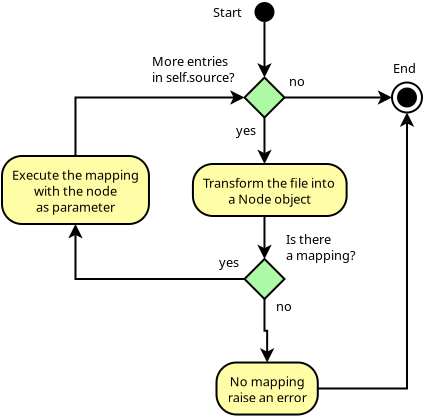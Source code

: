 <?xml version="1.0" encoding="UTF-8"?>
<dia:diagram xmlns:dia="http://www.lysator.liu.se/~alla/dia/">
  <dia:layer name="Fondo" visible="true" active="true">
	<dia:object type="UML - State Term" version="0" id="O0">
	  <dia:attribute name="obj_pos">
		<dia:point val="14.624,1.75"/>
	  </dia:attribute>
	  <dia:attribute name="obj_bb">
		<dia:rectangle val="14.574,1.7;15.674,2.8"/>
	  </dia:attribute>
	  <dia:attribute name="meta">
		<dia:composite type="dict"/>
	  </dia:attribute>
	  <dia:attribute name="elem_corner">
		<dia:point val="14.624,1.75"/>
	  </dia:attribute>
	  <dia:attribute name="elem_width">
		<dia:real val="1"/>
	  </dia:attribute>
	  <dia:attribute name="elem_height">
		<dia:real val="1"/>
	  </dia:attribute>
	  <dia:attribute name="line_colour">
		<dia:color val="#000000"/>
	  </dia:attribute>
	  <dia:attribute name="fill_colour">
		<dia:color val="#ffffff"/>
	  </dia:attribute>
	  <dia:attribute name="is_final">
		<dia:boolean val="false"/>
	  </dia:attribute>
	</dia:object>
	<dia:object type="UML - State Term" version="0" id="O1">
	  <dia:attribute name="obj_pos">
		<dia:point val="21.5,5.775"/>
	  </dia:attribute>
	  <dia:attribute name="obj_bb">
		<dia:rectangle val="21.45,5.725;23.05,7.325"/>
	  </dia:attribute>
	  <dia:attribute name="meta">
		<dia:composite type="dict"/>
	  </dia:attribute>
	  <dia:attribute name="elem_corner">
		<dia:point val="21.5,5.775"/>
	  </dia:attribute>
	  <dia:attribute name="elem_width">
		<dia:real val="1.5"/>
	  </dia:attribute>
	  <dia:attribute name="elem_height">
		<dia:real val="1.5"/>
	  </dia:attribute>
	  <dia:attribute name="line_colour">
		<dia:color val="#000000"/>
	  </dia:attribute>
	  <dia:attribute name="fill_colour">
		<dia:color val="#ffffff"/>
	  </dia:attribute>
	  <dia:attribute name="is_final">
		<dia:boolean val="true"/>
	  </dia:attribute>
	</dia:object>
	<dia:object type="UML - Branch" version="0" id="O2">
	  <dia:attribute name="obj_pos">
		<dia:point val="14.124,5.525"/>
	  </dia:attribute>
	  <dia:attribute name="obj_bb">
		<dia:rectangle val="14.053,5.454;16.194,7.596"/>
	  </dia:attribute>
	  <dia:attribute name="meta">
		<dia:composite type="dict"/>
	  </dia:attribute>
	  <dia:attribute name="elem_corner">
		<dia:point val="14.124,5.525"/>
	  </dia:attribute>
	  <dia:attribute name="elem_width">
		<dia:real val="2"/>
	  </dia:attribute>
	  <dia:attribute name="elem_height">
		<dia:real val="2"/>
	  </dia:attribute>
	  <dia:attribute name="line_colour">
		<dia:color val="#000000"/>
	  </dia:attribute>
	  <dia:attribute name="fill_colour">
		<dia:color val="#aef9a5"/>
	  </dia:attribute>
	</dia:object>
	<dia:object type="UML - Branch" version="0" id="O3">
	  <dia:attribute name="obj_pos">
		<dia:point val="14.124,14.6"/>
	  </dia:attribute>
	  <dia:attribute name="obj_bb">
		<dia:rectangle val="14.053,14.529;16.194,16.671"/>
	  </dia:attribute>
	  <dia:attribute name="meta">
		<dia:composite type="dict"/>
	  </dia:attribute>
	  <dia:attribute name="elem_corner">
		<dia:point val="14.124,14.6"/>
	  </dia:attribute>
	  <dia:attribute name="elem_width">
		<dia:real val="2"/>
	  </dia:attribute>
	  <dia:attribute name="elem_height">
		<dia:real val="2"/>
	  </dia:attribute>
	  <dia:attribute name="line_colour">
		<dia:color val="#000000"/>
	  </dia:attribute>
	  <dia:attribute name="fill_colour">
		<dia:color val="#aef9a5"/>
	  </dia:attribute>
	</dia:object>
	<dia:object type="UML - Activity" version="0" id="O4">
	  <dia:attribute name="obj_pos">
		<dia:point val="11.546,9.85"/>
	  </dia:attribute>
	  <dia:attribute name="obj_bb">
		<dia:rectangle val="11.496,9.8;18.751,12.5"/>
	  </dia:attribute>
	  <dia:attribute name="meta">
		<dia:composite type="dict"/>
	  </dia:attribute>
	  <dia:attribute name="elem_corner">
		<dia:point val="11.546,9.85"/>
	  </dia:attribute>
	  <dia:attribute name="elem_width">
		<dia:real val="7.155"/>
	  </dia:attribute>
	  <dia:attribute name="elem_height">
		<dia:real val="2.6"/>
	  </dia:attribute>
	  <dia:attribute name="line_colour">
		<dia:color val="#000000"/>
	  </dia:attribute>
	  <dia:attribute name="fill_colour">
		<dia:color val="#fffea6"/>
	  </dia:attribute>
	  <dia:attribute name="text">
		<dia:composite type="text">
		  <dia:attribute name="string">
			<dia:string>#Transform the file into
a Node object#</dia:string>
		  </dia:attribute>
		  <dia:attribute name="font">
			<dia:font family="sans" style="0" name="Helvetica"/>
		  </dia:attribute>
		  <dia:attribute name="height">
			<dia:real val="0.8"/>
		  </dia:attribute>
		  <dia:attribute name="pos">
			<dia:point val="15.124,10.93"/>
		  </dia:attribute>
		  <dia:attribute name="color">
			<dia:color val="#000000"/>
		  </dia:attribute>
		  <dia:attribute name="alignment">
			<dia:enum val="1"/>
		  </dia:attribute>
		</dia:composite>
	  </dia:attribute>
	</dia:object>
	<dia:object type="Standard - Line" version="0" id="O5">
	  <dia:attribute name="obj_pos">
		<dia:point val="15.124,2.75"/>
	  </dia:attribute>
	  <dia:attribute name="obj_bb">
		<dia:rectangle val="14.762,2.7;15.486,5.637"/>
	  </dia:attribute>
	  <dia:attribute name="conn_endpoints">
		<dia:point val="15.124,2.75"/>
		<dia:point val="15.124,5.525"/>
	  </dia:attribute>
	  <dia:attribute name="numcp">
		<dia:int val="1"/>
	  </dia:attribute>
	  <dia:attribute name="end_arrow">
		<dia:enum val="22"/>
	  </dia:attribute>
	  <dia:attribute name="end_arrow_length">
		<dia:real val="0.5"/>
	  </dia:attribute>
	  <dia:attribute name="end_arrow_width">
		<dia:real val="0.5"/>
	  </dia:attribute>
	  <dia:connections>
		<dia:connection handle="0" to="O0" connection="6"/>
		<dia:connection handle="1" to="O2" connection="1"/>
	  </dia:connections>
	</dia:object>
	<dia:object type="Standard - Line" version="0" id="O6">
	  <dia:attribute name="obj_pos">
		<dia:point val="16.124,6.525"/>
	  </dia:attribute>
	  <dia:attribute name="obj_bb">
		<dia:rectangle val="16.074,6.163;21.612,6.887"/>
	  </dia:attribute>
	  <dia:attribute name="conn_endpoints">
		<dia:point val="16.124,6.525"/>
		<dia:point val="21.5,6.525"/>
	  </dia:attribute>
	  <dia:attribute name="numcp">
		<dia:int val="1"/>
	  </dia:attribute>
	  <dia:attribute name="end_arrow">
		<dia:enum val="22"/>
	  </dia:attribute>
	  <dia:attribute name="end_arrow_length">
		<dia:real val="0.5"/>
	  </dia:attribute>
	  <dia:attribute name="end_arrow_width">
		<dia:real val="0.5"/>
	  </dia:attribute>
	  <dia:connections>
		<dia:connection handle="0" to="O2" connection="2"/>
		<dia:connection handle="1" to="O1" connection="3"/>
	  </dia:connections>
	</dia:object>
	<dia:object type="Standard - Line" version="0" id="O7">
	  <dia:attribute name="obj_pos">
		<dia:point val="15.124,7.525"/>
	  </dia:attribute>
	  <dia:attribute name="obj_bb">
		<dia:rectangle val="14.762,7.475;15.486,9.962"/>
	  </dia:attribute>
	  <dia:attribute name="conn_endpoints">
		<dia:point val="15.124,7.525"/>
		<dia:point val="15.124,9.85"/>
	  </dia:attribute>
	  <dia:attribute name="numcp">
		<dia:int val="1"/>
	  </dia:attribute>
	  <dia:attribute name="end_arrow">
		<dia:enum val="22"/>
	  </dia:attribute>
	  <dia:attribute name="end_arrow_length">
		<dia:real val="0.5"/>
	  </dia:attribute>
	  <dia:attribute name="end_arrow_width">
		<dia:real val="0.5"/>
	  </dia:attribute>
	  <dia:connections>
		<dia:connection handle="0" to="O2" connection="3"/>
		<dia:connection handle="1" to="O4" connection="1"/>
	  </dia:connections>
	</dia:object>
	<dia:object type="UML - Activity" version="0" id="O8">
	  <dia:attribute name="obj_pos">
		<dia:point val="2,9.45"/>
	  </dia:attribute>
	  <dia:attribute name="obj_bb">
		<dia:rectangle val="1.95,9.4;9.053,12.9"/>
	  </dia:attribute>
	  <dia:attribute name="meta">
		<dia:composite type="dict"/>
	  </dia:attribute>
	  <dia:attribute name="elem_corner">
		<dia:point val="2,9.45"/>
	  </dia:attribute>
	  <dia:attribute name="elem_width">
		<dia:real val="7.002"/>
	  </dia:attribute>
	  <dia:attribute name="elem_height">
		<dia:real val="3.4"/>
	  </dia:attribute>
	  <dia:attribute name="line_colour">
		<dia:color val="#000000"/>
	  </dia:attribute>
	  <dia:attribute name="fill_colour">
		<dia:color val="#fffea6"/>
	  </dia:attribute>
	  <dia:attribute name="text">
		<dia:composite type="text">
		  <dia:attribute name="string">
			<dia:string>#Execute the mapping
with the node
as parameter#</dia:string>
		  </dia:attribute>
		  <dia:attribute name="font">
			<dia:font family="sans" style="0" name="Helvetica"/>
		  </dia:attribute>
		  <dia:attribute name="height">
			<dia:real val="0.8"/>
		  </dia:attribute>
		  <dia:attribute name="pos">
			<dia:point val="5.501,10.53"/>
		  </dia:attribute>
		  <dia:attribute name="color">
			<dia:color val="#000000"/>
		  </dia:attribute>
		  <dia:attribute name="alignment">
			<dia:enum val="1"/>
		  </dia:attribute>
		</dia:composite>
	  </dia:attribute>
	</dia:object>
	<dia:object type="Standard - Line" version="0" id="O9">
	  <dia:attribute name="obj_pos">
		<dia:point val="15.124,12.45"/>
	  </dia:attribute>
	  <dia:attribute name="obj_bb">
		<dia:rectangle val="14.762,12.4;15.486,14.712"/>
	  </dia:attribute>
	  <dia:attribute name="conn_endpoints">
		<dia:point val="15.124,12.45"/>
		<dia:point val="15.124,14.6"/>
	  </dia:attribute>
	  <dia:attribute name="numcp">
		<dia:int val="1"/>
	  </dia:attribute>
	  <dia:attribute name="end_arrow">
		<dia:enum val="22"/>
	  </dia:attribute>
	  <dia:attribute name="end_arrow_length">
		<dia:real val="0.5"/>
	  </dia:attribute>
	  <dia:attribute name="end_arrow_width">
		<dia:real val="0.5"/>
	  </dia:attribute>
	  <dia:connections>
		<dia:connection handle="0" to="O4" connection="6"/>
		<dia:connection handle="1" to="O3" connection="1"/>
	  </dia:connections>
	</dia:object>
	<dia:object type="UML - Activity" version="0" id="O10">
	  <dia:attribute name="obj_pos">
		<dia:point val="12.725,19.775"/>
	  </dia:attribute>
	  <dia:attribute name="obj_bb">
		<dia:rectangle val="12.675,19.725;17.573,22.425"/>
	  </dia:attribute>
	  <dia:attribute name="meta">
		<dia:composite type="dict"/>
	  </dia:attribute>
	  <dia:attribute name="elem_corner">
		<dia:point val="12.725,19.775"/>
	  </dia:attribute>
	  <dia:attribute name="elem_width">
		<dia:real val="4.798"/>
	  </dia:attribute>
	  <dia:attribute name="elem_height">
		<dia:real val="2.6"/>
	  </dia:attribute>
	  <dia:attribute name="line_colour">
		<dia:color val="#000000"/>
	  </dia:attribute>
	  <dia:attribute name="fill_colour">
		<dia:color val="#fffea6"/>
	  </dia:attribute>
	  <dia:attribute name="text">
		<dia:composite type="text">
		  <dia:attribute name="string">
			<dia:string>#No mapping
raise an error#</dia:string>
		  </dia:attribute>
		  <dia:attribute name="font">
			<dia:font family="sans" style="0" name="Helvetica"/>
		  </dia:attribute>
		  <dia:attribute name="height">
			<dia:real val="0.8"/>
		  </dia:attribute>
		  <dia:attribute name="pos">
			<dia:point val="15.124,20.855"/>
		  </dia:attribute>
		  <dia:attribute name="color">
			<dia:color val="#000000"/>
		  </dia:attribute>
		  <dia:attribute name="alignment">
			<dia:enum val="1"/>
		  </dia:attribute>
		</dia:composite>
	  </dia:attribute>
	</dia:object>
	<dia:object type="Standard - ZigZagLine" version="1" id="O11">
	  <dia:attribute name="obj_pos">
		<dia:point val="5.501,9.45"/>
	  </dia:attribute>
	  <dia:attribute name="obj_bb">
		<dia:rectangle val="5.451,6.163;14.236,9.5"/>
	  </dia:attribute>
	  <dia:attribute name="orth_points">
		<dia:point val="5.501,9.45"/>
		<dia:point val="5.501,6.525"/>
		<dia:point val="14.124,6.525"/>
	  </dia:attribute>
	  <dia:attribute name="orth_orient">
		<dia:enum val="1"/>
		<dia:enum val="0"/>
	  </dia:attribute>
	  <dia:attribute name="autorouting">
		<dia:boolean val="true"/>
	  </dia:attribute>
	  <dia:attribute name="end_arrow">
		<dia:enum val="22"/>
	  </dia:attribute>
	  <dia:attribute name="end_arrow_length">
		<dia:real val="0.5"/>
	  </dia:attribute>
	  <dia:attribute name="end_arrow_width">
		<dia:real val="0.5"/>
	  </dia:attribute>
	  <dia:connections>
		<dia:connection handle="0" to="O8" connection="1"/>
		<dia:connection handle="1" to="O2" connection="0"/>
	  </dia:connections>
	</dia:object>
	<dia:object type="Standard - ZigZagLine" version="1" id="O12">
	  <dia:attribute name="obj_pos">
		<dia:point val="15.124,16.6"/>
	  </dia:attribute>
	  <dia:attribute name="obj_bb">
		<dia:rectangle val="14.512,16.6;15.236,20.137"/>
	  </dia:attribute>
	  <dia:attribute name="orth_points">
		<dia:point val="15.124,16.6"/>
		<dia:point val="15.124,16.6"/>
		<dia:point val="15.124,19.775"/>
		<dia:point val="15.124,19.775"/>
	  </dia:attribute>
	  <dia:attribute name="orth_orient">
		<dia:enum val="0"/>
		<dia:enum val="1"/>
		<dia:enum val="0"/>
	  </dia:attribute>
	  <dia:attribute name="autorouting">
		<dia:boolean val="true"/>
	  </dia:attribute>
	  <dia:attribute name="end_arrow">
		<dia:enum val="22"/>
	  </dia:attribute>
	  <dia:attribute name="end_arrow_length">
		<dia:real val="0.5"/>
	  </dia:attribute>
	  <dia:attribute name="end_arrow_width">
		<dia:real val="0.5"/>
	  </dia:attribute>
	  <dia:connections>
		<dia:connection handle="0" to="O3" connection="3"/>
		<dia:connection handle="1" to="O10" connection="1"/>
	  </dia:connections>
	</dia:object>
	<dia:object type="Standard - ZigZagLine" version="1" id="O13">
	  <dia:attribute name="obj_pos">
		<dia:point val="14.124,15.6"/>
	  </dia:attribute>
	  <dia:attribute name="obj_bb">
		<dia:rectangle val="5.139,12.738;14.174,15.65"/>
	  </dia:attribute>
	  <dia:attribute name="orth_points">
		<dia:point val="14.124,15.6"/>
		<dia:point val="5.501,15.6"/>
		<dia:point val="5.501,12.85"/>
	  </dia:attribute>
	  <dia:attribute name="orth_orient">
		<dia:enum val="0"/>
		<dia:enum val="1"/>
	  </dia:attribute>
	  <dia:attribute name="autorouting">
		<dia:boolean val="true"/>
	  </dia:attribute>
	  <dia:attribute name="end_arrow">
		<dia:enum val="22"/>
	  </dia:attribute>
	  <dia:attribute name="end_arrow_length">
		<dia:real val="0.5"/>
	  </dia:attribute>
	  <dia:attribute name="end_arrow_width">
		<dia:real val="0.5"/>
	  </dia:attribute>
	  <dia:connections>
		<dia:connection handle="0" to="O3" connection="0"/>
		<dia:connection handle="1" to="O8" connection="6"/>
	  </dia:connections>
	</dia:object>
	<dia:object type="Standard - Text" version="1" id="O14">
	  <dia:attribute name="obj_pos">
		<dia:point val="16.2,13.85"/>
	  </dia:attribute>
	  <dia:attribute name="obj_bb">
		<dia:rectangle val="16.2,13.27;19.538,14.787"/>
	  </dia:attribute>
	  <dia:attribute name="text">
		<dia:composite type="text">
		  <dia:attribute name="string">
			<dia:string>#Is there
a mapping?#</dia:string>
		  </dia:attribute>
		  <dia:attribute name="font">
			<dia:font family="sans" style="0" name="Helvetica"/>
		  </dia:attribute>
		  <dia:attribute name="height">
			<dia:real val="0.8"/>
		  </dia:attribute>
		  <dia:attribute name="pos">
			<dia:point val="16.2,13.85"/>
		  </dia:attribute>
		  <dia:attribute name="color">
			<dia:color val="#000000"/>
		  </dia:attribute>
		  <dia:attribute name="alignment">
			<dia:enum val="0"/>
		  </dia:attribute>
		</dia:composite>
	  </dia:attribute>
	  <dia:attribute name="valign">
		<dia:enum val="3"/>
	  </dia:attribute>
	</dia:object>
	<dia:object type="Standard - Text" version="1" id="O15">
	  <dia:attribute name="obj_pos">
		<dia:point val="21.55,5.3"/>
	  </dia:attribute>
	  <dia:attribute name="obj_bb">
		<dia:rectangle val="21.55,4.72;22.688,5.438"/>
	  </dia:attribute>
	  <dia:attribute name="text">
		<dia:composite type="text">
		  <dia:attribute name="string">
			<dia:string>#End#</dia:string>
		  </dia:attribute>
		  <dia:attribute name="font">
			<dia:font family="sans" style="0" name="Helvetica"/>
		  </dia:attribute>
		  <dia:attribute name="height">
			<dia:real val="0.8"/>
		  </dia:attribute>
		  <dia:attribute name="pos">
			<dia:point val="21.55,5.3"/>
		  </dia:attribute>
		  <dia:attribute name="color">
			<dia:color val="#000000"/>
		  </dia:attribute>
		  <dia:attribute name="alignment">
			<dia:enum val="0"/>
		  </dia:attribute>
		</dia:composite>
	  </dia:attribute>
	  <dia:attribute name="valign">
		<dia:enum val="3"/>
	  </dia:attribute>
	</dia:object>
	<dia:object type="Standard - Text" version="1" id="O16">
	  <dia:attribute name="obj_pos">
		<dia:point val="12.55,2.5"/>
	  </dia:attribute>
	  <dia:attribute name="obj_bb">
		<dia:rectangle val="12.55,1.92;13.9,2.638"/>
	  </dia:attribute>
	  <dia:attribute name="text">
		<dia:composite type="text">
		  <dia:attribute name="string">
			<dia:string>#Start#</dia:string>
		  </dia:attribute>
		  <dia:attribute name="font">
			<dia:font family="sans" style="0" name="Helvetica"/>
		  </dia:attribute>
		  <dia:attribute name="height">
			<dia:real val="0.8"/>
		  </dia:attribute>
		  <dia:attribute name="pos">
			<dia:point val="12.55,2.5"/>
		  </dia:attribute>
		  <dia:attribute name="color">
			<dia:color val="#000000"/>
		  </dia:attribute>
		  <dia:attribute name="alignment">
			<dia:enum val="0"/>
		  </dia:attribute>
		</dia:composite>
	  </dia:attribute>
	  <dia:attribute name="valign">
		<dia:enum val="3"/>
	  </dia:attribute>
	</dia:object>
	<dia:object type="Standard - Text" version="1" id="O17">
	  <dia:attribute name="obj_pos">
		<dia:point val="9.5,4.95"/>
	  </dia:attribute>
	  <dia:attribute name="obj_bb">
		<dia:rectangle val="9.5,4.37;13.62,5.888"/>
	  </dia:attribute>
	  <dia:attribute name="text">
		<dia:composite type="text">
		  <dia:attribute name="string">
			<dia:string>#More entries
in self.source?#</dia:string>
		  </dia:attribute>
		  <dia:attribute name="font">
			<dia:font family="sans" style="0" name="Helvetica"/>
		  </dia:attribute>
		  <dia:attribute name="height">
			<dia:real val="0.8"/>
		  </dia:attribute>
		  <dia:attribute name="pos">
			<dia:point val="9.5,4.95"/>
		  </dia:attribute>
		  <dia:attribute name="color">
			<dia:color val="#000000"/>
		  </dia:attribute>
		  <dia:attribute name="alignment">
			<dia:enum val="0"/>
		  </dia:attribute>
		</dia:composite>
	  </dia:attribute>
	  <dia:attribute name="valign">
		<dia:enum val="3"/>
	  </dia:attribute>
	</dia:object>
	<dia:object type="Standard - Text" version="1" id="O18">
	  <dia:attribute name="obj_pos">
		<dia:point val="13.7,8.4"/>
	  </dia:attribute>
	  <dia:attribute name="obj_bb">
		<dia:rectangle val="13.7,7.82;14.873,8.537"/>
	  </dia:attribute>
	  <dia:attribute name="text">
		<dia:composite type="text">
		  <dia:attribute name="string">
			<dia:string>#yes #</dia:string>
		  </dia:attribute>
		  <dia:attribute name="font">
			<dia:font family="sans" style="0" name="Helvetica"/>
		  </dia:attribute>
		  <dia:attribute name="height">
			<dia:real val="0.8"/>
		  </dia:attribute>
		  <dia:attribute name="pos">
			<dia:point val="13.7,8.4"/>
		  </dia:attribute>
		  <dia:attribute name="color">
			<dia:color val="#000000"/>
		  </dia:attribute>
		  <dia:attribute name="alignment">
			<dia:enum val="0"/>
		  </dia:attribute>
		</dia:composite>
	  </dia:attribute>
	  <dia:attribute name="valign">
		<dia:enum val="3"/>
	  </dia:attribute>
	</dia:object>
	<dia:object type="Standard - Text" version="1" id="O19">
	  <dia:attribute name="obj_pos">
		<dia:point val="16.35,5.95"/>
	  </dia:attribute>
	  <dia:attribute name="obj_bb">
		<dia:rectangle val="16.35,5.37;17.06,6.088"/>
	  </dia:attribute>
	  <dia:attribute name="text">
		<dia:composite type="text">
		  <dia:attribute name="string">
			<dia:string>#no#</dia:string>
		  </dia:attribute>
		  <dia:attribute name="font">
			<dia:font family="sans" style="0" name="Helvetica"/>
		  </dia:attribute>
		  <dia:attribute name="height">
			<dia:real val="0.8"/>
		  </dia:attribute>
		  <dia:attribute name="pos">
			<dia:point val="16.35,5.95"/>
		  </dia:attribute>
		  <dia:attribute name="color">
			<dia:color val="#000000"/>
		  </dia:attribute>
		  <dia:attribute name="alignment">
			<dia:enum val="0"/>
		  </dia:attribute>
		</dia:composite>
	  </dia:attribute>
	  <dia:attribute name="valign">
		<dia:enum val="3"/>
	  </dia:attribute>
	</dia:object>
	<dia:object type="Standard - Text" version="1" id="O20">
	  <dia:attribute name="obj_pos">
		<dia:point val="12.85,15"/>
	  </dia:attribute>
	  <dia:attribute name="obj_bb">
		<dia:rectangle val="12.85,14.42;14.023,15.137"/>
	  </dia:attribute>
	  <dia:attribute name="text">
		<dia:composite type="text">
		  <dia:attribute name="string">
			<dia:string>#yes #</dia:string>
		  </dia:attribute>
		  <dia:attribute name="font">
			<dia:font family="sans" style="0" name="Helvetica"/>
		  </dia:attribute>
		  <dia:attribute name="height">
			<dia:real val="0.8"/>
		  </dia:attribute>
		  <dia:attribute name="pos">
			<dia:point val="12.85,15"/>
		  </dia:attribute>
		  <dia:attribute name="color">
			<dia:color val="#000000"/>
		  </dia:attribute>
		  <dia:attribute name="alignment">
			<dia:enum val="0"/>
		  </dia:attribute>
		</dia:composite>
	  </dia:attribute>
	  <dia:attribute name="valign">
		<dia:enum val="3"/>
	  </dia:attribute>
	</dia:object>
	<dia:object type="Standard - Text" version="1" id="O21">
	  <dia:attribute name="obj_pos">
		<dia:point val="15.7,17.2"/>
	  </dia:attribute>
	  <dia:attribute name="obj_bb">
		<dia:rectangle val="15.7,16.62;16.41,17.337"/>
	  </dia:attribute>
	  <dia:attribute name="text">
		<dia:composite type="text">
		  <dia:attribute name="string">
			<dia:string>#no#</dia:string>
		  </dia:attribute>
		  <dia:attribute name="font">
			<dia:font family="sans" style="0" name="Helvetica"/>
		  </dia:attribute>
		  <dia:attribute name="height">
			<dia:real val="0.8"/>
		  </dia:attribute>
		  <dia:attribute name="pos">
			<dia:point val="15.7,17.2"/>
		  </dia:attribute>
		  <dia:attribute name="color">
			<dia:color val="#000000"/>
		  </dia:attribute>
		  <dia:attribute name="alignment">
			<dia:enum val="0"/>
		  </dia:attribute>
		</dia:composite>
	  </dia:attribute>
	  <dia:attribute name="valign">
		<dia:enum val="3"/>
	  </dia:attribute>
	</dia:object>
	<dia:object type="Standard - ZigZagLine" version="1" id="O22">
	  <dia:attribute name="obj_pos">
		<dia:point val="17.523,21.075"/>
	  </dia:attribute>
	  <dia:attribute name="obj_bb">
		<dia:rectangle val="17.473,7.163;22.612,21.125"/>
	  </dia:attribute>
	  <dia:attribute name="orth_points">
		<dia:point val="17.523,21.075"/>
		<dia:point val="22.25,21.075"/>
		<dia:point val="22.25,7.275"/>
	  </dia:attribute>
	  <dia:attribute name="orth_orient">
		<dia:enum val="0"/>
		<dia:enum val="1"/>
	  </dia:attribute>
	  <dia:attribute name="autorouting">
		<dia:boolean val="true"/>
	  </dia:attribute>
	  <dia:attribute name="end_arrow">
		<dia:enum val="22"/>
	  </dia:attribute>
	  <dia:attribute name="end_arrow_length">
		<dia:real val="0.5"/>
	  </dia:attribute>
	  <dia:attribute name="end_arrow_width">
		<dia:real val="0.5"/>
	  </dia:attribute>
	  <dia:connections>
		<dia:connection handle="0" to="O10" connection="4"/>
		<dia:connection handle="1" to="O1" connection="6"/>
	  </dia:connections>
	</dia:object>
  </dia:layer>
</dia:diagram>
